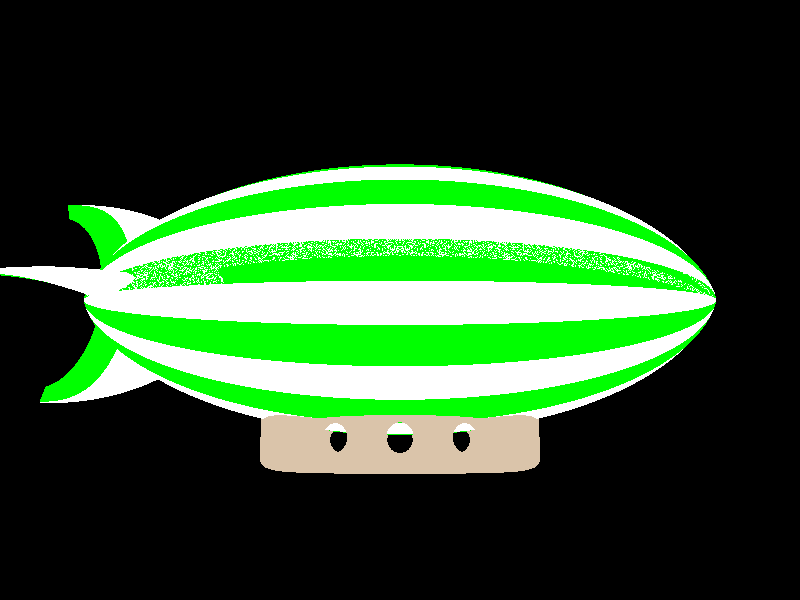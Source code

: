 /*
 * A Hindenberg zeppelin model for the Airstrike game
 * 
 * Notes:
 * - Hindenburg zeppelin had a rigid body made of aluminium,
 *   later versions used copper because it's less inflammable
 * - uses unnaturally bright colors
 *
 * (w) 2002 by Eero Tamminen
 */

#include "colors.inc"
#include "finish.inc"
#include "metals.inc"


#declare green_sec =
torus {
	1, 0.3
	pigment { Green }
	scale <3.2, 1.7, 1.7>
	translate 0.3 * z
}

#declare white_sec =
torus {
	1, 0.3
	pigment { White }
	scale <3.2, 1.7, 1.7>
	//scale <2.7, 1, 1.4>
	translate 0.3 * z
}

#declare body =
difference {
	sphere {
		0, 1
		scale <2.5, 1, 1>
		pigment { Red }
	}
	
	#declare turn = 0;
	#while (turn <= 360)
	object {
		green_sec
		rotate x * turn
	}
	#declare turn = turn + 30;
	#end
	
	#declare turn = 15;
	#while (turn <= 360)
	object {
		white_sec
		rotate x * turn
	}
	#declare turn = turn + 30;
	#end
}


#declare fin =
difference {
	sphere {
		0, 1
		scale <1.1, 0.7, 0.12>
		pigment { White }
	}
	sphere {
		0, 1
		scale <1, 2, 1>
		translate -x
	}
	sphere {
		0, 1
		scale <0.7, 1.2, 0.3>
		translate <-0.1, 0, 0.26>
	}
	sphere {
		0, 1
		scale <0.7, 1.2, 0.3>
		translate <-0.1, 0, -0.26>
	}
	pigment { Green }
	translate -2.3 * x
}


// gondola window y position and radius
#declare winy = -0.13;
#declare winr = 0.09;

#declare gondola =
difference {
	superellipsoid {
		<1, 0.25>
		rotate x * 90
		scale <0.9, 0.24, 0.4>
		translate -0.1 * y
	}
	cylinder {
		<-0.4, winy, 0.5>, <-0.4, winy, -0.5>, winr
	}
	cylinder {
		<0, winy, 0.5>, <0, winy, -0.5>, winr
	}
	cylinder {
		<0.4, winy, 0.5>, <0.4, winy, -0.5>, winr
	}
	texture { T_Brass_5C }
}

// hindenberg
union {
	object { body }
	object {
		fin
	}
	object {
		fin
		rotate 90 * x
	}
	object {
		gondola
		translate -0.8 * y
	}
	// zeppelin turning
	rotate 180 * clock * y
	finish {
	       Glossy
	       phong 0.5
	}
}


// general lighting
light_source {
	<-2, -2, -10>
	color White
}
light_source {
	<2, 3, -8>
	color White
}

camera {
	location <0, -1, -4>
	look_at  <0, 0, 0>
}
